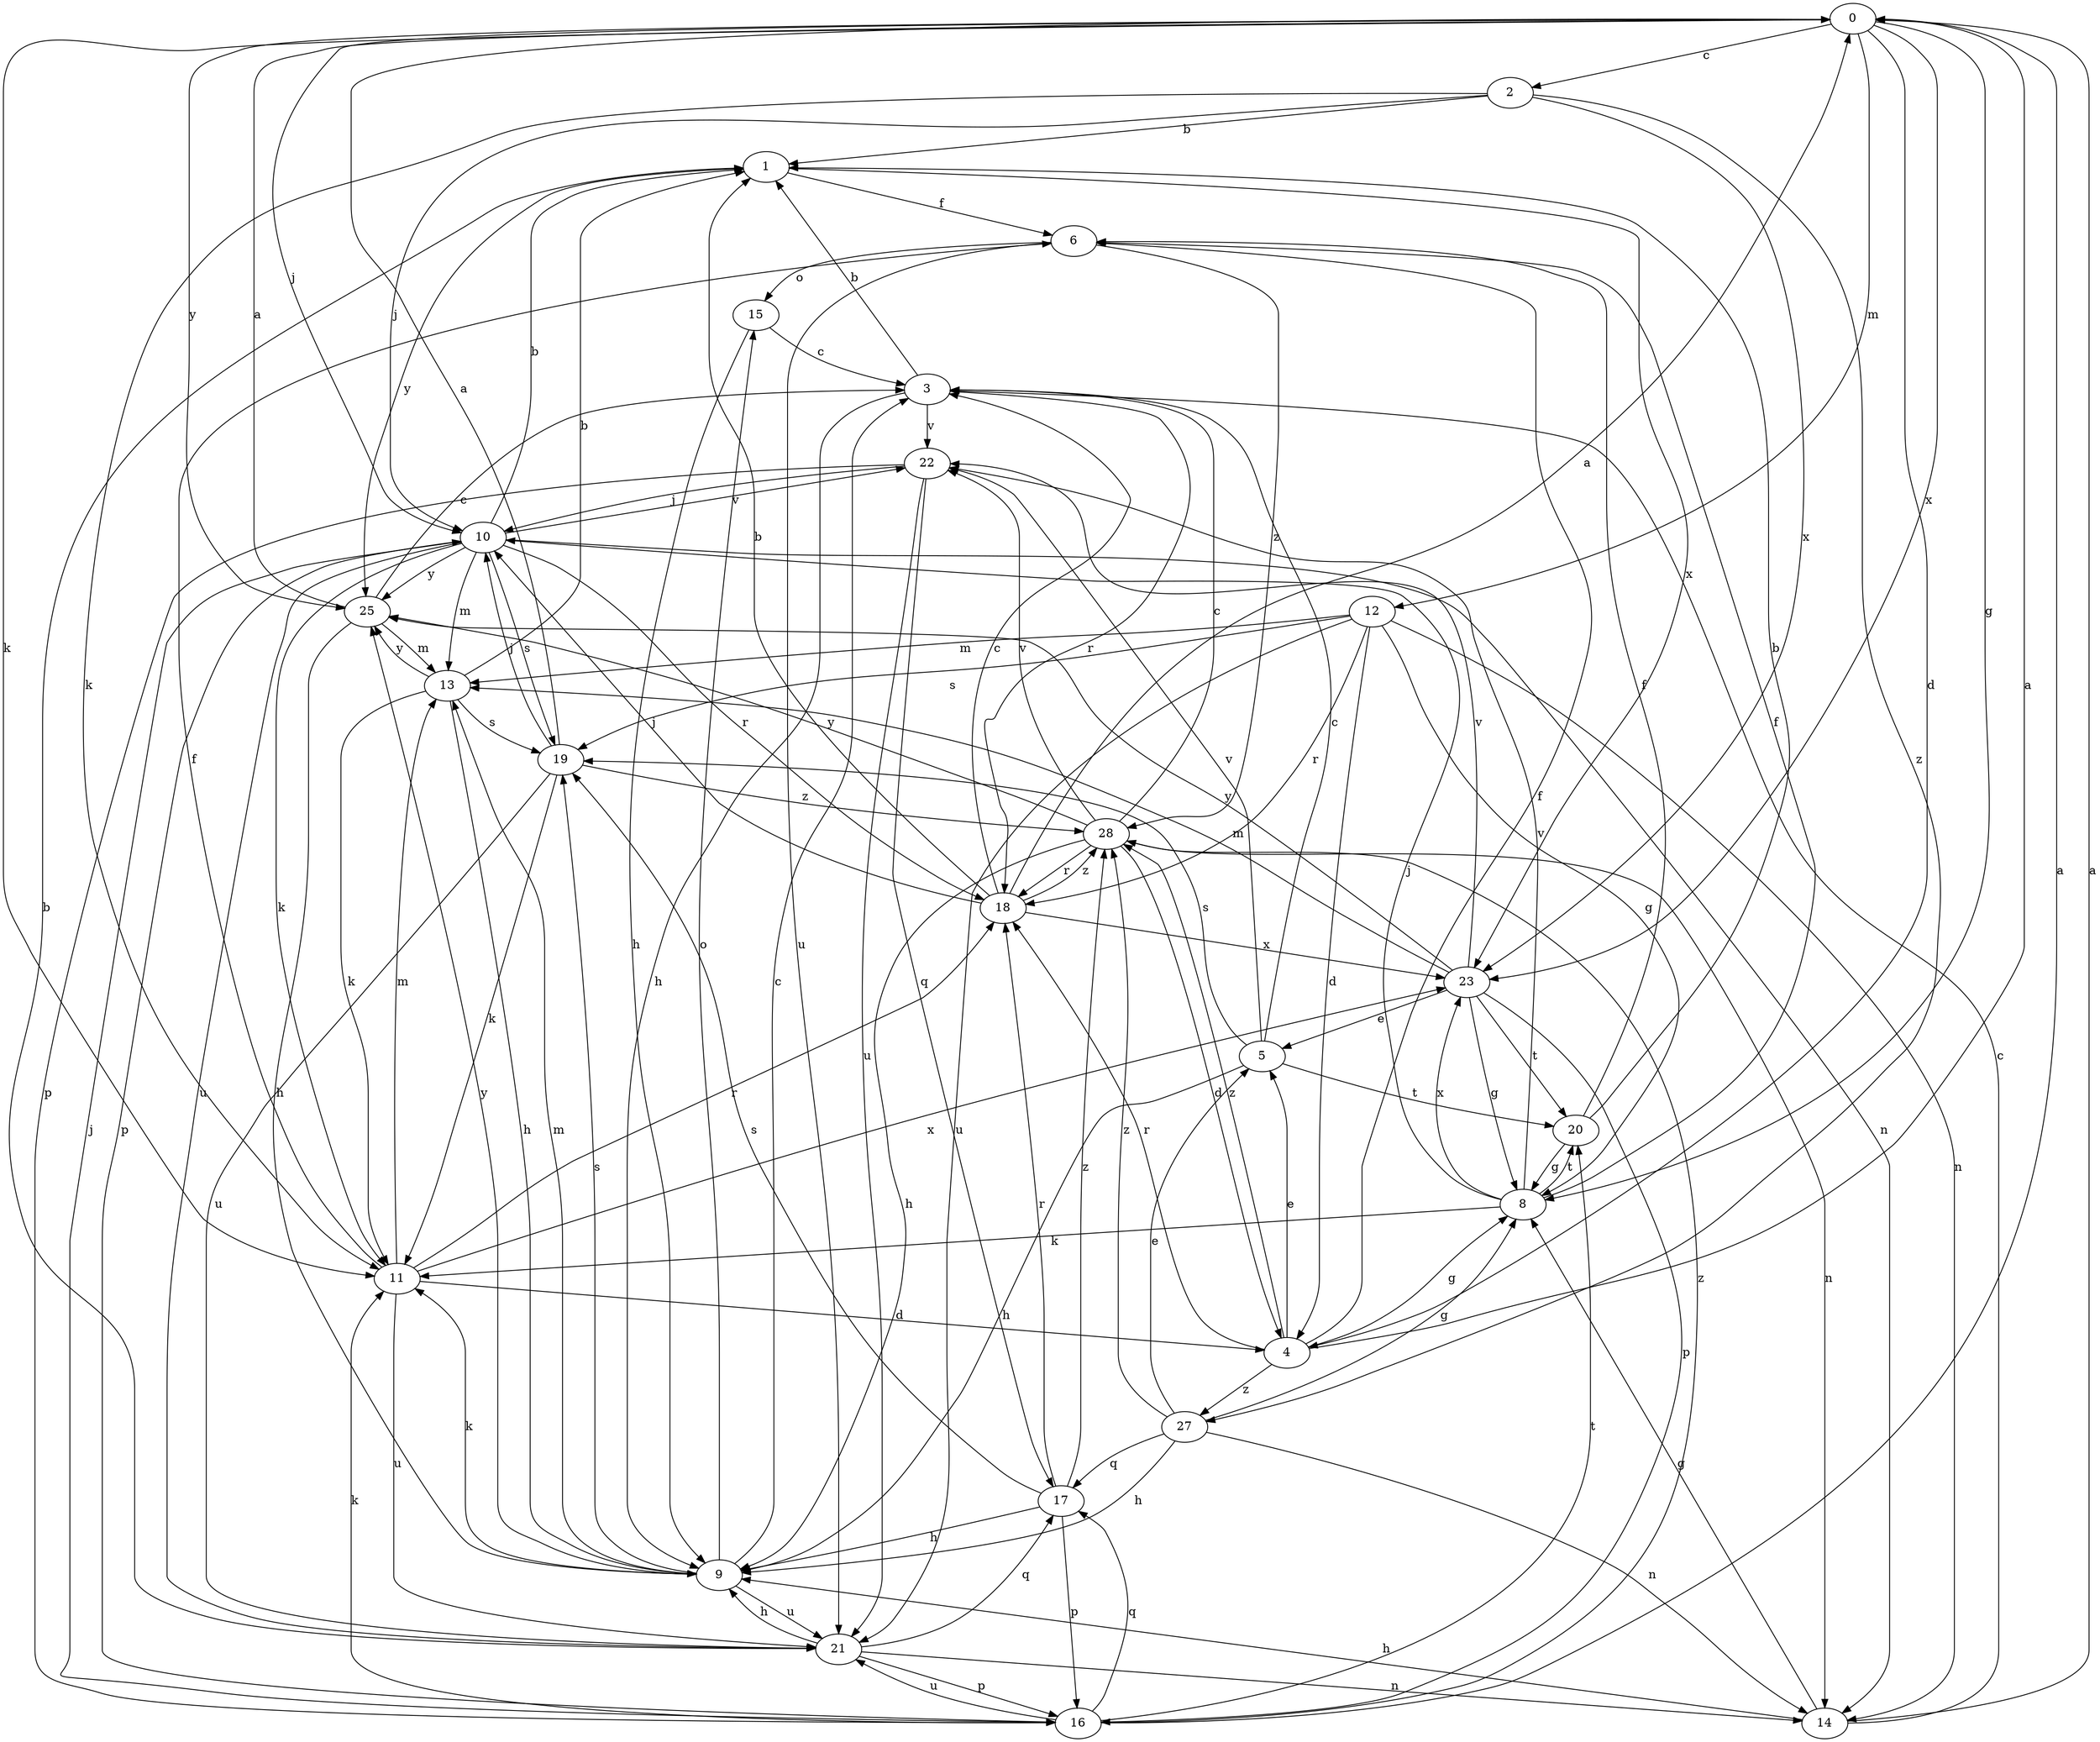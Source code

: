 strict digraph  {
0;
1;
2;
3;
4;
5;
6;
8;
9;
10;
11;
12;
13;
14;
15;
16;
17;
18;
19;
20;
21;
22;
23;
25;
27;
28;
0 -> 2  [label=c];
0 -> 4  [label=d];
0 -> 8  [label=g];
0 -> 10  [label=j];
0 -> 11  [label=k];
0 -> 12  [label=m];
0 -> 23  [label=x];
0 -> 25  [label=y];
1 -> 6  [label=f];
1 -> 23  [label=x];
1 -> 25  [label=y];
2 -> 1  [label=b];
2 -> 10  [label=j];
2 -> 11  [label=k];
2 -> 23  [label=x];
2 -> 27  [label=z];
3 -> 1  [label=b];
3 -> 9  [label=h];
3 -> 18  [label=r];
3 -> 22  [label=v];
4 -> 0  [label=a];
4 -> 5  [label=e];
4 -> 6  [label=f];
4 -> 8  [label=g];
4 -> 18  [label=r];
4 -> 27  [label=z];
4 -> 28  [label=z];
5 -> 3  [label=c];
5 -> 9  [label=h];
5 -> 19  [label=s];
5 -> 20  [label=t];
5 -> 22  [label=v];
6 -> 15  [label=o];
6 -> 21  [label=u];
6 -> 28  [label=z];
8 -> 6  [label=f];
8 -> 10  [label=j];
8 -> 11  [label=k];
8 -> 20  [label=t];
8 -> 22  [label=v];
8 -> 23  [label=x];
9 -> 3  [label=c];
9 -> 11  [label=k];
9 -> 13  [label=m];
9 -> 15  [label=o];
9 -> 19  [label=s];
9 -> 21  [label=u];
9 -> 25  [label=y];
10 -> 1  [label=b];
10 -> 11  [label=k];
10 -> 13  [label=m];
10 -> 14  [label=n];
10 -> 16  [label=p];
10 -> 18  [label=r];
10 -> 19  [label=s];
10 -> 21  [label=u];
10 -> 22  [label=v];
10 -> 25  [label=y];
11 -> 4  [label=d];
11 -> 6  [label=f];
11 -> 13  [label=m];
11 -> 18  [label=r];
11 -> 21  [label=u];
11 -> 23  [label=x];
12 -> 4  [label=d];
12 -> 8  [label=g];
12 -> 13  [label=m];
12 -> 14  [label=n];
12 -> 18  [label=r];
12 -> 19  [label=s];
12 -> 21  [label=u];
13 -> 1  [label=b];
13 -> 9  [label=h];
13 -> 11  [label=k];
13 -> 19  [label=s];
13 -> 25  [label=y];
14 -> 0  [label=a];
14 -> 3  [label=c];
14 -> 8  [label=g];
14 -> 9  [label=h];
15 -> 3  [label=c];
15 -> 9  [label=h];
16 -> 0  [label=a];
16 -> 10  [label=j];
16 -> 11  [label=k];
16 -> 17  [label=q];
16 -> 20  [label=t];
16 -> 21  [label=u];
16 -> 28  [label=z];
17 -> 9  [label=h];
17 -> 16  [label=p];
17 -> 18  [label=r];
17 -> 19  [label=s];
17 -> 28  [label=z];
18 -> 0  [label=a];
18 -> 1  [label=b];
18 -> 3  [label=c];
18 -> 10  [label=j];
18 -> 23  [label=x];
18 -> 28  [label=z];
19 -> 0  [label=a];
19 -> 10  [label=j];
19 -> 11  [label=k];
19 -> 21  [label=u];
19 -> 28  [label=z];
20 -> 1  [label=b];
20 -> 6  [label=f];
20 -> 8  [label=g];
21 -> 1  [label=b];
21 -> 9  [label=h];
21 -> 14  [label=n];
21 -> 16  [label=p];
21 -> 17  [label=q];
22 -> 10  [label=j];
22 -> 16  [label=p];
22 -> 17  [label=q];
22 -> 21  [label=u];
23 -> 5  [label=e];
23 -> 8  [label=g];
23 -> 13  [label=m];
23 -> 16  [label=p];
23 -> 20  [label=t];
23 -> 22  [label=v];
23 -> 25  [label=y];
25 -> 0  [label=a];
25 -> 3  [label=c];
25 -> 9  [label=h];
25 -> 13  [label=m];
27 -> 5  [label=e];
27 -> 8  [label=g];
27 -> 9  [label=h];
27 -> 14  [label=n];
27 -> 17  [label=q];
27 -> 28  [label=z];
28 -> 3  [label=c];
28 -> 4  [label=d];
28 -> 9  [label=h];
28 -> 14  [label=n];
28 -> 18  [label=r];
28 -> 22  [label=v];
28 -> 25  [label=y];
}
